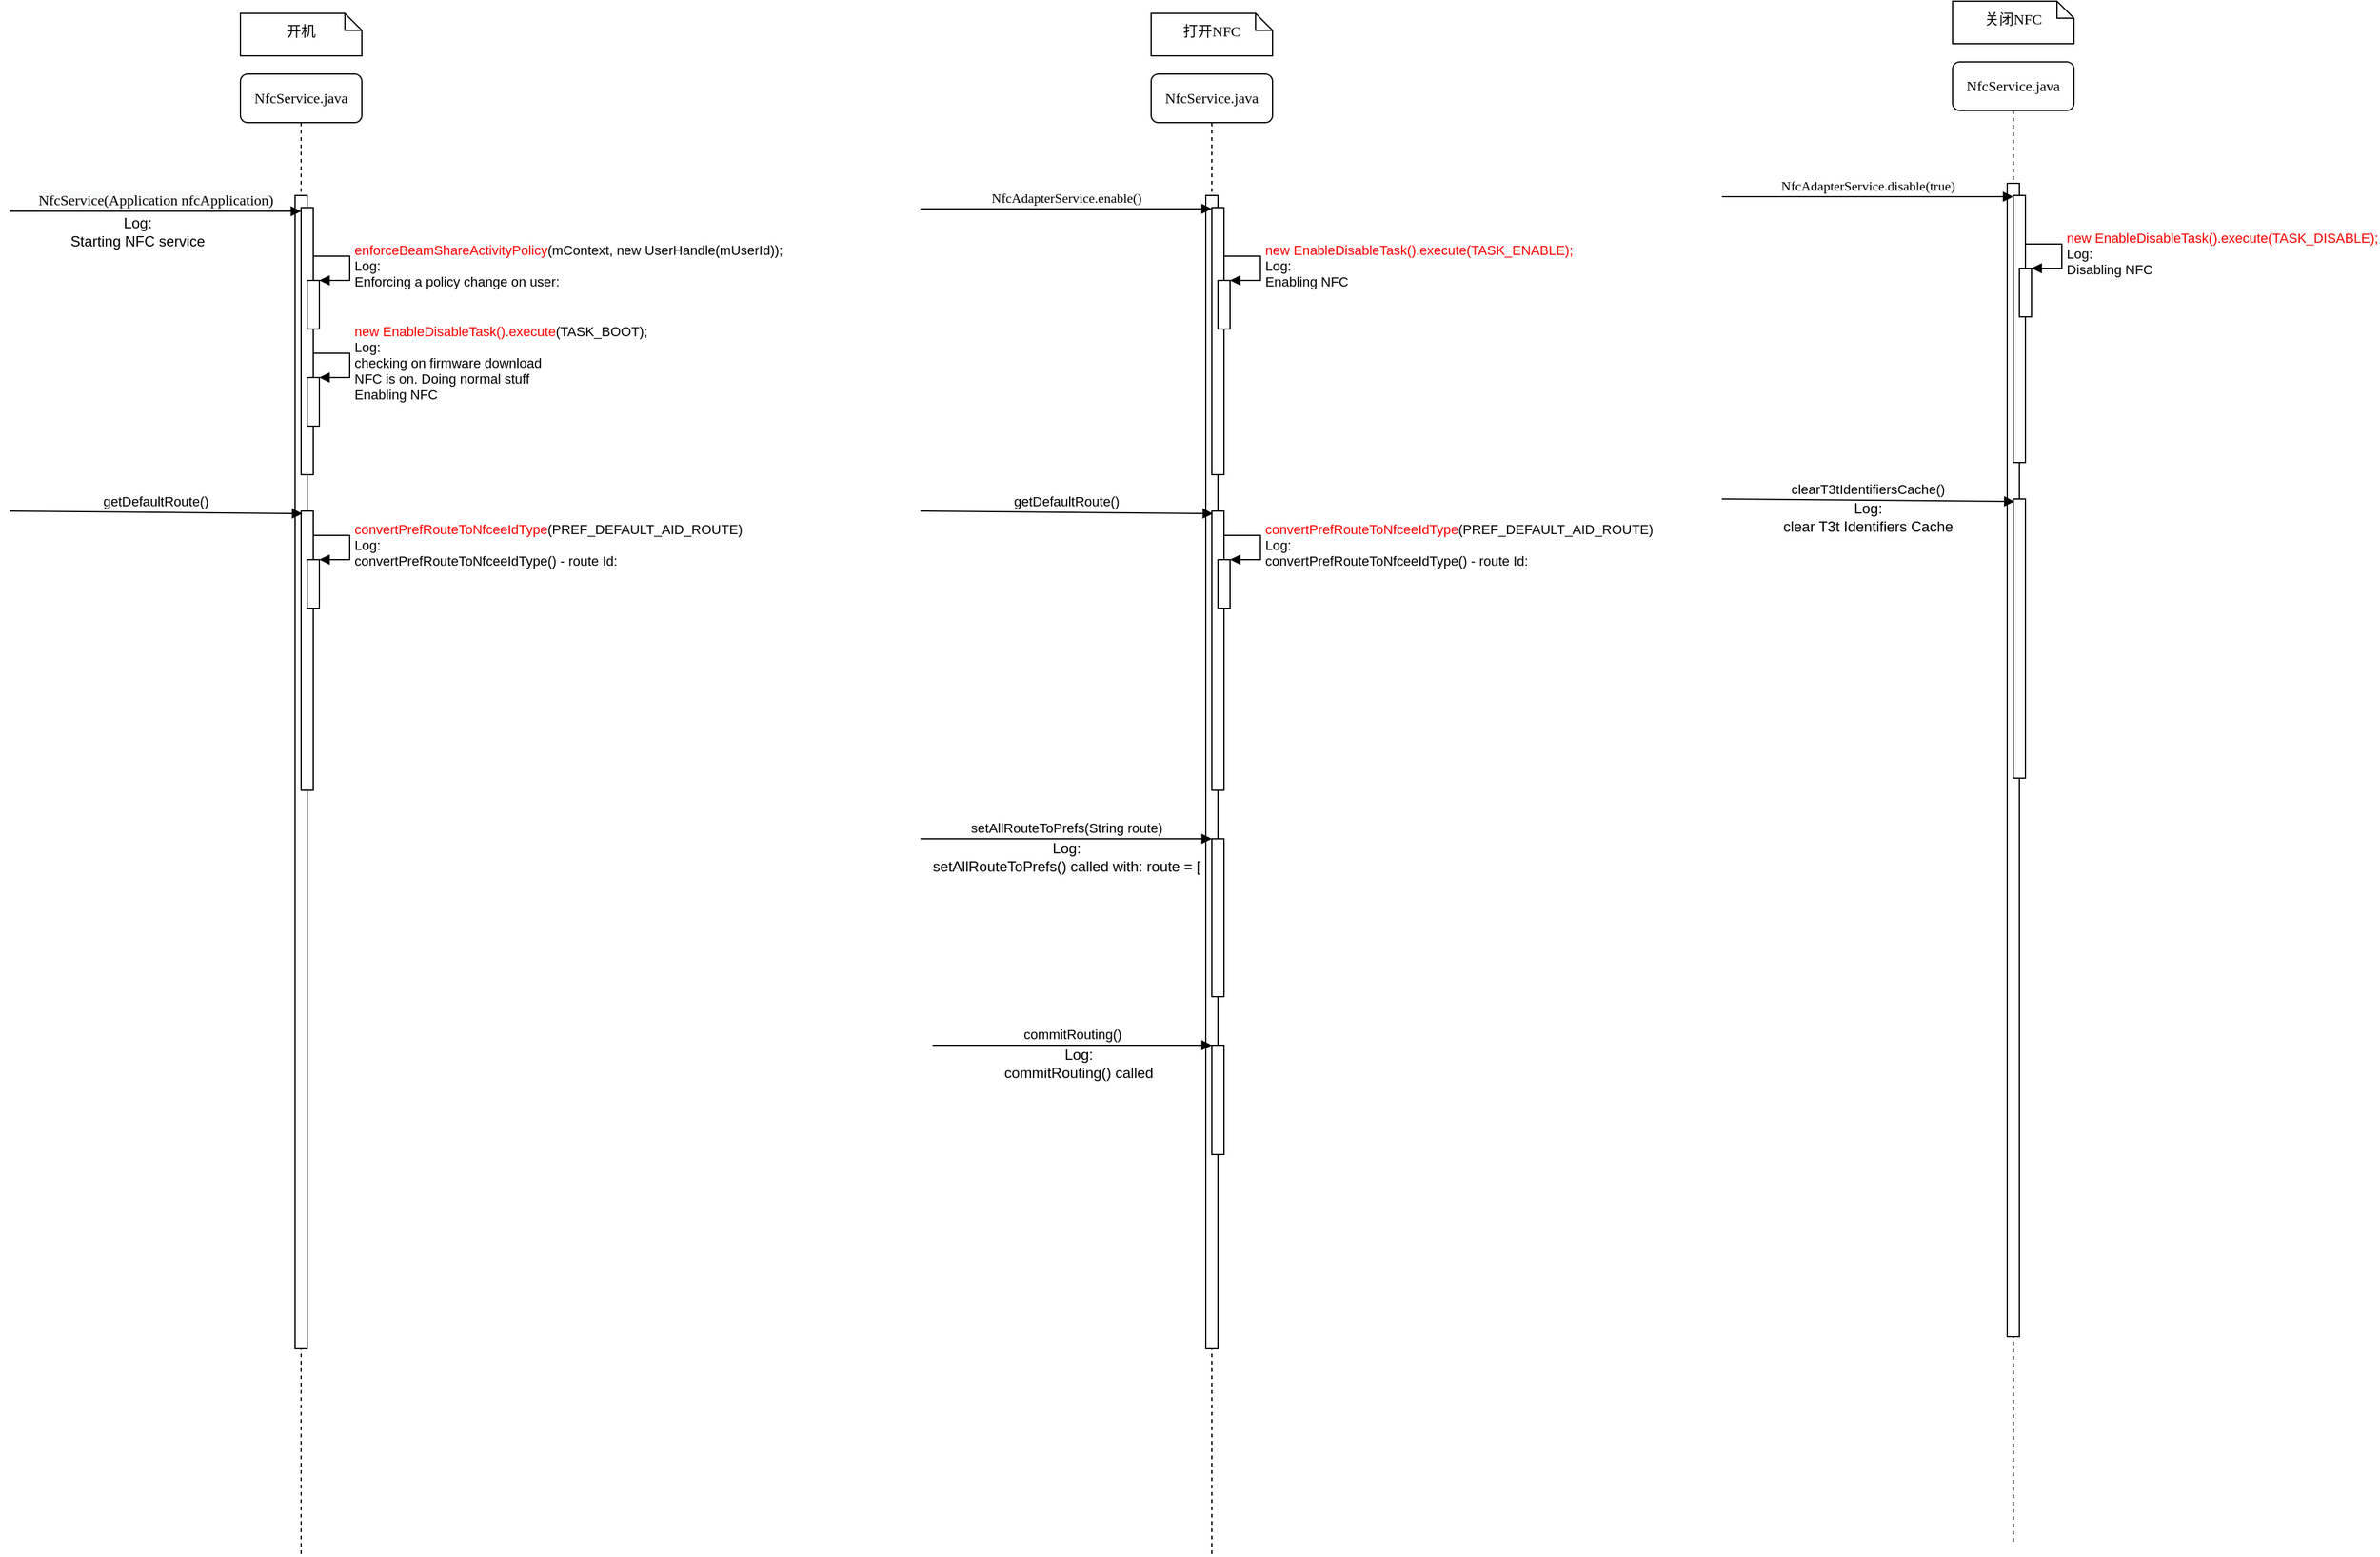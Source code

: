 <mxfile version="20.0.1" type="github">
  <diagram name="Page-1" id="13e1069c-82ec-6db2-03f1-153e76fe0fe0">
    <mxGraphModel dx="2522" dy="769" grid="1" gridSize="10" guides="1" tooltips="1" connect="1" arrows="1" fold="1" page="1" pageScale="1" pageWidth="1100" pageHeight="850" background="none" math="0" shadow="0">
      <root>
        <mxCell id="0" />
        <mxCell id="1" parent="0" />
        <mxCell id="9VZuEroF-M2RnntoSqyA-1" value="NfcService.java" style="shape=umlLifeline;perimeter=lifelinePerimeter;whiteSpace=wrap;html=1;container=1;collapsible=0;recursiveResize=0;outlineConnect=0;rounded=1;shadow=0;comic=0;labelBackgroundColor=none;strokeWidth=1;fontFamily=Verdana;fontSize=12;align=center;" parent="1" vertex="1">
          <mxGeometry x="-110" y="70" width="100" height="1220" as="geometry" />
        </mxCell>
        <mxCell id="9VZuEroF-M2RnntoSqyA-2" value="" style="html=1;points=[];perimeter=orthogonalPerimeter;rounded=0;shadow=0;comic=0;labelBackgroundColor=none;strokeWidth=1;fontFamily=Verdana;fontSize=12;align=center;" parent="9VZuEroF-M2RnntoSqyA-1" vertex="1">
          <mxGeometry x="45" y="100" width="10" height="950" as="geometry" />
        </mxCell>
        <mxCell id="9VZuEroF-M2RnntoSqyA-5" value="" style="html=1;points=[];perimeter=orthogonalPerimeter;" parent="9VZuEroF-M2RnntoSqyA-1" vertex="1">
          <mxGeometry x="50" y="110" width="10" height="220" as="geometry" />
        </mxCell>
        <mxCell id="9VZuEroF-M2RnntoSqyA-7" value="" style="html=1;points=[];perimeter=orthogonalPerimeter;" parent="9VZuEroF-M2RnntoSqyA-1" vertex="1">
          <mxGeometry x="50" y="360" width="10" height="230" as="geometry" />
        </mxCell>
        <mxCell id="9VZuEroF-M2RnntoSqyA-8" value="" style="html=1;points=[];perimeter=orthogonalPerimeter;" parent="9VZuEroF-M2RnntoSqyA-1" vertex="1">
          <mxGeometry x="55" y="400" width="10" height="40" as="geometry" />
        </mxCell>
        <mxCell id="9VZuEroF-M2RnntoSqyA-9" value="&lt;font color=&quot;#ff0000&quot;&gt;convertPrefRouteToNfceeIdType&lt;/font&gt;(PREF_DEFAULT_AID_ROUTE)&lt;br&gt;Log:&lt;br&gt;&lt;span style=&quot;font-size: 11px;&quot;&gt;convertPrefRouteToNfceeIdType() - route Id:&amp;nbsp;&lt;/span&gt;" style="edgeStyle=orthogonalEdgeStyle;html=1;align=left;spacingLeft=2;endArrow=block;rounded=0;entryX=1;entryY=0;" parent="9VZuEroF-M2RnntoSqyA-1" target="9VZuEroF-M2RnntoSqyA-8" edge="1">
          <mxGeometry relative="1" as="geometry">
            <mxPoint x="60" y="380" as="sourcePoint" />
            <Array as="points">
              <mxPoint x="90" y="380" />
            </Array>
          </mxGeometry>
        </mxCell>
        <mxCell id="9VZuEroF-M2RnntoSqyA-13" value="" style="html=1;points=[];perimeter=orthogonalPerimeter;" parent="9VZuEroF-M2RnntoSqyA-1" vertex="1">
          <mxGeometry x="55" y="170" width="10" height="40" as="geometry" />
        </mxCell>
        <mxCell id="9VZuEroF-M2RnntoSqyA-14" value="&lt;span style=&quot;color: rgb(255, 0, 0); font-size: 11px;&quot;&gt;new EnableDisableTask().execute(TASK_ENABLE);&lt;/span&gt;&lt;br&gt;&lt;span style=&quot;font-size: 11px;&quot;&gt;Log:&lt;/span&gt;&lt;br&gt;&lt;span style=&quot;font-size: 11px;&quot;&gt;Enabling NFC&lt;/span&gt;" style="edgeStyle=orthogonalEdgeStyle;html=1;align=left;spacingLeft=2;endArrow=block;rounded=0;entryX=1;entryY=0;" parent="9VZuEroF-M2RnntoSqyA-1" target="9VZuEroF-M2RnntoSqyA-13" edge="1">
          <mxGeometry relative="1" as="geometry">
            <mxPoint x="60" y="150" as="sourcePoint" />
            <Array as="points">
              <mxPoint x="90" y="150" />
            </Array>
          </mxGeometry>
        </mxCell>
        <mxCell id="9VZuEroF-M2RnntoSqyA-32" value="" style="html=1;points=[];perimeter=orthogonalPerimeter;fontColor=#000000;" parent="9VZuEroF-M2RnntoSqyA-1" vertex="1">
          <mxGeometry x="50" y="630" width="10" height="130" as="geometry" />
        </mxCell>
        <mxCell id="9VZuEroF-M2RnntoSqyA-35" value="" style="html=1;points=[];perimeter=orthogonalPerimeter;fontColor=#000000;" parent="9VZuEroF-M2RnntoSqyA-1" vertex="1">
          <mxGeometry x="50" y="800" width="10" height="90" as="geometry" />
        </mxCell>
        <mxCell id="9VZuEroF-M2RnntoSqyA-10" value="打开NFC" style="shape=note;whiteSpace=wrap;html=1;size=14;verticalAlign=middle;align=center;spacingTop=-6;rounded=0;shadow=0;comic=0;labelBackgroundColor=none;strokeWidth=1;fontFamily=Verdana;fontSize=12;labelPosition=center;verticalLabelPosition=middle;" parent="1" vertex="1">
          <mxGeometry x="-110" y="20" width="100" height="35" as="geometry" />
        </mxCell>
        <mxCell id="9VZuEroF-M2RnntoSqyA-11" value="&lt;font face=&quot;Verdana&quot;&gt;NfcAdapterService.enable()&lt;/font&gt;" style="html=1;verticalAlign=bottom;endArrow=block;rounded=0;" parent="1" edge="1">
          <mxGeometry width="80" relative="1" as="geometry">
            <mxPoint x="-300" y="181" as="sourcePoint" />
            <mxPoint x="-60" y="181.0" as="targetPoint" />
          </mxGeometry>
        </mxCell>
        <mxCell id="9VZuEroF-M2RnntoSqyA-12" value="getDefaultRoute()" style="html=1;verticalAlign=bottom;endArrow=block;rounded=0;entryX=0.1;entryY=0.009;entryDx=0;entryDy=0;entryPerimeter=0;" parent="1" target="9VZuEroF-M2RnntoSqyA-7" edge="1">
          <mxGeometry width="80" relative="1" as="geometry">
            <mxPoint x="-300" y="430" as="sourcePoint" />
            <mxPoint x="-110" y="400" as="targetPoint" />
          </mxGeometry>
        </mxCell>
        <mxCell id="9VZuEroF-M2RnntoSqyA-15" value="NfcService.java" style="shape=umlLifeline;perimeter=lifelinePerimeter;whiteSpace=wrap;html=1;container=1;collapsible=0;recursiveResize=0;outlineConnect=0;rounded=1;shadow=0;comic=0;labelBackgroundColor=none;strokeWidth=1;fontFamily=Verdana;fontSize=12;align=center;" parent="1" vertex="1">
          <mxGeometry x="-860" y="70" width="100" height="1220" as="geometry" />
        </mxCell>
        <mxCell id="9VZuEroF-M2RnntoSqyA-16" value="" style="html=1;points=[];perimeter=orthogonalPerimeter;rounded=0;shadow=0;comic=0;labelBackgroundColor=none;strokeWidth=1;fontFamily=Verdana;fontSize=12;align=center;" parent="9VZuEroF-M2RnntoSqyA-15" vertex="1">
          <mxGeometry x="45" y="100" width="10" height="950" as="geometry" />
        </mxCell>
        <mxCell id="9VZuEroF-M2RnntoSqyA-17" value="" style="html=1;points=[];perimeter=orthogonalPerimeter;" parent="9VZuEroF-M2RnntoSqyA-15" vertex="1">
          <mxGeometry x="50" y="110" width="10" height="220" as="geometry" />
        </mxCell>
        <mxCell id="9VZuEroF-M2RnntoSqyA-18" value="" style="html=1;points=[];perimeter=orthogonalPerimeter;" parent="9VZuEroF-M2RnntoSqyA-15" vertex="1">
          <mxGeometry x="50" y="360" width="10" height="230" as="geometry" />
        </mxCell>
        <mxCell id="9VZuEroF-M2RnntoSqyA-19" value="" style="html=1;points=[];perimeter=orthogonalPerimeter;" parent="9VZuEroF-M2RnntoSqyA-15" vertex="1">
          <mxGeometry x="55" y="400" width="10" height="40" as="geometry" />
        </mxCell>
        <mxCell id="9VZuEroF-M2RnntoSqyA-20" value="&lt;font color=&quot;#ff0000&quot;&gt;convertPrefRouteToNfceeIdType&lt;/font&gt;(PREF_DEFAULT_AID_ROUTE)&lt;br&gt;Log:&lt;br&gt;&lt;span style=&quot;font-size: 11px;&quot;&gt;convertPrefRouteToNfceeIdType() - route Id:&amp;nbsp;&lt;/span&gt;" style="edgeStyle=orthogonalEdgeStyle;html=1;align=left;spacingLeft=2;endArrow=block;rounded=0;entryX=1;entryY=0;" parent="9VZuEroF-M2RnntoSqyA-15" target="9VZuEroF-M2RnntoSqyA-19" edge="1">
          <mxGeometry relative="1" as="geometry">
            <mxPoint x="60" y="380" as="sourcePoint" />
            <Array as="points">
              <mxPoint x="90" y="380" />
            </Array>
          </mxGeometry>
        </mxCell>
        <mxCell id="9VZuEroF-M2RnntoSqyA-21" value="" style="html=1;points=[];perimeter=orthogonalPerimeter;" parent="9VZuEroF-M2RnntoSqyA-15" vertex="1">
          <mxGeometry x="55" y="170" width="10" height="40" as="geometry" />
        </mxCell>
        <mxCell id="9VZuEroF-M2RnntoSqyA-22" value="&lt;font color=&quot;#ff0000&quot;&gt;enforceBeamShareActivityPolicy&lt;/font&gt;(mContext, new UserHandle(mUserId));&lt;br&gt;Log:&lt;br&gt;Enforcing a policy change on user:" style="edgeStyle=orthogonalEdgeStyle;html=1;align=left;spacingLeft=2;endArrow=block;rounded=0;entryX=1;entryY=0;" parent="9VZuEroF-M2RnntoSqyA-15" target="9VZuEroF-M2RnntoSqyA-21" edge="1">
          <mxGeometry relative="1" as="geometry">
            <mxPoint x="60" y="150" as="sourcePoint" />
            <Array as="points">
              <mxPoint x="90" y="150" />
            </Array>
          </mxGeometry>
        </mxCell>
        <mxCell id="9VZuEroF-M2RnntoSqyA-23" value="" style="html=1;points=[];perimeter=orthogonalPerimeter;" parent="9VZuEroF-M2RnntoSqyA-15" vertex="1">
          <mxGeometry x="55" y="250" width="10" height="40" as="geometry" />
        </mxCell>
        <mxCell id="9VZuEroF-M2RnntoSqyA-24" value="&lt;font color=&quot;#ff0000&quot;&gt;new EnableDisableTask().execute&lt;/font&gt;(TASK_BOOT);&lt;br&gt;&lt;span style=&quot;font-size: 11px;&quot;&gt;Log:&lt;/span&gt;&lt;br&gt;&lt;span style=&quot;font-size: 11px;&quot;&gt;checking on firmware download&lt;/span&gt;&lt;br&gt;&lt;span style=&quot;font-size: 11px;&quot;&gt;NFC is on. Doing normal stuff&lt;/span&gt;&lt;br&gt;&lt;span style=&quot;font-size: 11px;&quot;&gt;Enabling NFC&lt;/span&gt;" style="edgeStyle=orthogonalEdgeStyle;html=1;align=left;spacingLeft=2;endArrow=block;rounded=0;entryX=1;entryY=0;" parent="9VZuEroF-M2RnntoSqyA-15" target="9VZuEroF-M2RnntoSqyA-23" edge="1">
          <mxGeometry relative="1" as="geometry">
            <mxPoint x="60" y="230" as="sourcePoint" />
            <Array as="points">
              <mxPoint x="90" y="230" />
            </Array>
          </mxGeometry>
        </mxCell>
        <mxCell id="9VZuEroF-M2RnntoSqyA-25" value="开机" style="shape=note;whiteSpace=wrap;html=1;size=14;verticalAlign=middle;align=center;spacingTop=-6;rounded=0;shadow=0;comic=0;labelBackgroundColor=none;strokeWidth=1;fontFamily=Verdana;fontSize=12;labelPosition=center;verticalLabelPosition=middle;" parent="1" vertex="1">
          <mxGeometry x="-860" y="20" width="100" height="35" as="geometry" />
        </mxCell>
        <mxCell id="9VZuEroF-M2RnntoSqyA-26" value="&lt;span style=&quot;font-family: Verdana; font-size: 12px; background-color: rgb(248, 249, 250);&quot;&gt;NfcService(Application nfcApplication)&lt;br&gt;&lt;/span&gt;" style="html=1;verticalAlign=bottom;endArrow=block;rounded=0;" parent="1" edge="1">
          <mxGeometry width="80" relative="1" as="geometry">
            <mxPoint x="-1050" y="183.0" as="sourcePoint" />
            <mxPoint x="-810" y="183.0" as="targetPoint" />
          </mxGeometry>
        </mxCell>
        <mxCell id="9VZuEroF-M2RnntoSqyA-27" value="getDefaultRoute()" style="html=1;verticalAlign=bottom;endArrow=block;rounded=0;entryX=0.1;entryY=0.009;entryDx=0;entryDy=0;entryPerimeter=0;" parent="1" target="9VZuEroF-M2RnntoSqyA-18" edge="1">
          <mxGeometry width="80" relative="1" as="geometry">
            <mxPoint x="-1050" y="430" as="sourcePoint" />
            <mxPoint x="-860" y="400" as="targetPoint" />
          </mxGeometry>
        </mxCell>
        <mxCell id="9VZuEroF-M2RnntoSqyA-29" value="&lt;font color=&quot;#000000&quot;&gt;Log:&lt;br&gt;Starting NFC service&lt;br&gt;&lt;/font&gt;" style="text;html=1;resizable=0;autosize=1;align=center;verticalAlign=middle;points=[];fillColor=none;strokeColor=none;rounded=0;fontColor=#FF0000;" parent="1" vertex="1">
          <mxGeometry x="-1010" y="185" width="130" height="30" as="geometry" />
        </mxCell>
        <mxCell id="9VZuEroF-M2RnntoSqyA-33" value="setAllRouteToPrefs(String route)" style="html=1;verticalAlign=bottom;endArrow=block;rounded=0;" parent="1" target="9VZuEroF-M2RnntoSqyA-32" edge="1">
          <mxGeometry width="80" relative="1" as="geometry">
            <mxPoint x="-300" y="700" as="sourcePoint" />
            <mxPoint x="-59" y="702.07" as="targetPoint" />
          </mxGeometry>
        </mxCell>
        <mxCell id="9VZuEroF-M2RnntoSqyA-34" value="Log:&lt;br&gt;setAllRouteToPrefs() called with: route = [" style="text;html=1;resizable=0;autosize=1;align=center;verticalAlign=middle;points=[];fillColor=none;strokeColor=none;rounded=0;fontColor=#000000;" parent="1" vertex="1">
          <mxGeometry x="-300" y="700" width="240" height="30" as="geometry" />
        </mxCell>
        <mxCell id="9VZuEroF-M2RnntoSqyA-36" value="commitRouting()" style="html=1;verticalAlign=bottom;endArrow=block;rounded=0;" parent="1" target="9VZuEroF-M2RnntoSqyA-35" edge="1">
          <mxGeometry width="80" relative="1" as="geometry">
            <mxPoint x="-290" y="870" as="sourcePoint" />
            <mxPoint x="-50" y="870" as="targetPoint" />
          </mxGeometry>
        </mxCell>
        <mxCell id="9VZuEroF-M2RnntoSqyA-37" value="Log:&lt;br&gt;commitRouting() called" style="text;html=1;resizable=0;autosize=1;align=center;verticalAlign=middle;points=[];fillColor=none;strokeColor=none;rounded=0;fontColor=#000000;" parent="1" vertex="1">
          <mxGeometry x="-240" y="870" width="140" height="30" as="geometry" />
        </mxCell>
        <mxCell id="pnL1YgroGeVuLW7YhTTa-1" value="NfcService.java" style="shape=umlLifeline;perimeter=lifelinePerimeter;whiteSpace=wrap;html=1;container=1;collapsible=0;recursiveResize=0;outlineConnect=0;rounded=1;shadow=0;comic=0;labelBackgroundColor=none;strokeWidth=1;fontFamily=Verdana;fontSize=12;align=center;" vertex="1" parent="1">
          <mxGeometry x="550" y="60" width="100" height="1220" as="geometry" />
        </mxCell>
        <mxCell id="pnL1YgroGeVuLW7YhTTa-2" value="" style="html=1;points=[];perimeter=orthogonalPerimeter;rounded=0;shadow=0;comic=0;labelBackgroundColor=none;strokeWidth=1;fontFamily=Verdana;fontSize=12;align=center;" vertex="1" parent="pnL1YgroGeVuLW7YhTTa-1">
          <mxGeometry x="45" y="100" width="10" height="950" as="geometry" />
        </mxCell>
        <mxCell id="pnL1YgroGeVuLW7YhTTa-3" value="" style="html=1;points=[];perimeter=orthogonalPerimeter;" vertex="1" parent="pnL1YgroGeVuLW7YhTTa-1">
          <mxGeometry x="50" y="110" width="10" height="220" as="geometry" />
        </mxCell>
        <mxCell id="pnL1YgroGeVuLW7YhTTa-4" value="" style="html=1;points=[];perimeter=orthogonalPerimeter;" vertex="1" parent="pnL1YgroGeVuLW7YhTTa-1">
          <mxGeometry x="50" y="360" width="10" height="230" as="geometry" />
        </mxCell>
        <mxCell id="pnL1YgroGeVuLW7YhTTa-7" value="" style="html=1;points=[];perimeter=orthogonalPerimeter;" vertex="1" parent="pnL1YgroGeVuLW7YhTTa-1">
          <mxGeometry x="55" y="170" width="10" height="40" as="geometry" />
        </mxCell>
        <mxCell id="pnL1YgroGeVuLW7YhTTa-8" value="&lt;div&gt;&lt;font color=&quot;#ff0000&quot;&gt;&lt;span style=&quot;font-size: 11px;&quot;&gt;new EnableDisableTask().execute(TASK_DISABLE);&lt;/span&gt;&lt;/font&gt;&lt;/div&gt;&lt;span style=&quot;font-size: 11px;&quot;&gt;Log:&lt;/span&gt;&lt;br&gt;&lt;span style=&quot;font-size: 11px;&quot;&gt;Disabling NFC&lt;/span&gt;" style="edgeStyle=orthogonalEdgeStyle;html=1;align=left;spacingLeft=2;endArrow=block;rounded=0;entryX=1;entryY=0;" edge="1" parent="pnL1YgroGeVuLW7YhTTa-1" target="pnL1YgroGeVuLW7YhTTa-7">
          <mxGeometry relative="1" as="geometry">
            <mxPoint x="60" y="150" as="sourcePoint" />
            <Array as="points">
              <mxPoint x="90" y="150" />
            </Array>
          </mxGeometry>
        </mxCell>
        <mxCell id="pnL1YgroGeVuLW7YhTTa-11" value="关闭NFC" style="shape=note;whiteSpace=wrap;html=1;size=14;verticalAlign=middle;align=center;spacingTop=-6;rounded=0;shadow=0;comic=0;labelBackgroundColor=none;strokeWidth=1;fontFamily=Verdana;fontSize=12;labelPosition=center;verticalLabelPosition=middle;" vertex="1" parent="1">
          <mxGeometry x="550" y="10" width="100" height="35" as="geometry" />
        </mxCell>
        <mxCell id="pnL1YgroGeVuLW7YhTTa-12" value="&lt;font face=&quot;Verdana&quot;&gt;NfcAdapterService.&lt;span style=&quot;font-size: 11px;&quot;&gt;disable&lt;/span&gt;(true)&lt;/font&gt;" style="html=1;verticalAlign=bottom;endArrow=block;rounded=0;" edge="1" parent="1">
          <mxGeometry width="80" relative="1" as="geometry">
            <mxPoint x="360" y="171" as="sourcePoint" />
            <mxPoint x="600" y="171.0" as="targetPoint" />
          </mxGeometry>
        </mxCell>
        <mxCell id="pnL1YgroGeVuLW7YhTTa-13" value="clearT3tIdentifiersCache()" style="html=1;verticalAlign=bottom;endArrow=block;rounded=0;entryX=0.1;entryY=0.009;entryDx=0;entryDy=0;entryPerimeter=0;" edge="1" parent="1" target="pnL1YgroGeVuLW7YhTTa-4">
          <mxGeometry width="80" relative="1" as="geometry">
            <mxPoint x="360" y="420" as="sourcePoint" />
            <mxPoint x="550" y="390" as="targetPoint" />
          </mxGeometry>
        </mxCell>
        <mxCell id="pnL1YgroGeVuLW7YhTTa-18" value="Log:&lt;br&gt;clear T3t Identifiers Cache" style="text;html=1;resizable=0;autosize=1;align=center;verticalAlign=middle;points=[];fillColor=none;strokeColor=none;rounded=0;fontColor=#000000;" vertex="1" parent="1">
          <mxGeometry x="400" y="420" width="160" height="30" as="geometry" />
        </mxCell>
      </root>
    </mxGraphModel>
  </diagram>
</mxfile>
